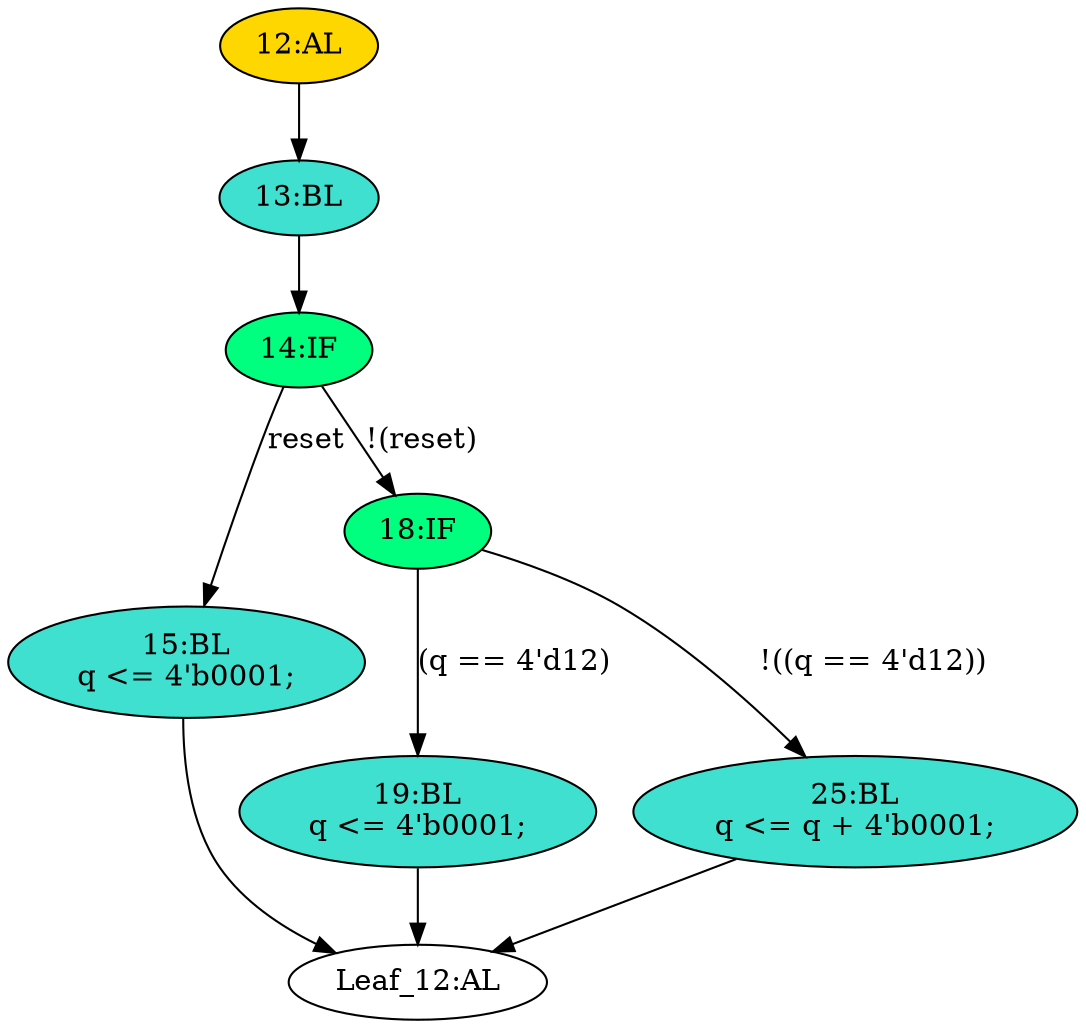 strict digraph "" {
	node [label="\N"];
	"19:BL"	[ast="<pyverilog.vparser.ast.Block object at 0x7f4575aa1690>",
		fillcolor=turquoise,
		label="19:BL
q <= 4'b0001;",
		statements="[<pyverilog.vparser.ast.NonblockingSubstitution object at 0x7f4575aa1450>]",
		style=filled,
		typ=Block];
	"Leaf_12:AL"	[def_var="['q']",
		label="Leaf_12:AL"];
	"19:BL" -> "Leaf_12:AL"	[cond="[]",
		lineno=None];
	"15:BL"	[ast="<pyverilog.vparser.ast.Block object at 0x7f4575aa1810>",
		fillcolor=turquoise,
		label="15:BL
q <= 4'b0001;",
		statements="[<pyverilog.vparser.ast.NonblockingSubstitution object at 0x7f4575aa16d0>]",
		style=filled,
		typ=Block];
	"15:BL" -> "Leaf_12:AL"	[cond="[]",
		lineno=None];
	"18:IF"	[ast="<pyverilog.vparser.ast.IfStatement object at 0x7f4575aa1850>",
		fillcolor=springgreen,
		label="18:IF",
		statements="[]",
		style=filled,
		typ=IfStatement];
	"18:IF" -> "19:BL"	[cond="['q']",
		label="(q == 4'd12)",
		lineno=18];
	"25:BL"	[ast="<pyverilog.vparser.ast.Block object at 0x7f4575aa18d0>",
		fillcolor=turquoise,
		label="25:BL
q <= q + 4'b0001;",
		statements="[<pyverilog.vparser.ast.NonblockingSubstitution object at 0x7f4575aa1910>]",
		style=filled,
		typ=Block];
	"18:IF" -> "25:BL"	[cond="['q']",
		label="!((q == 4'd12))",
		lineno=18];
	"13:BL"	[ast="<pyverilog.vparser.ast.Block object at 0x7f4575aa1c10>",
		fillcolor=turquoise,
		label="13:BL",
		statements="[]",
		style=filled,
		typ=Block];
	"14:IF"	[ast="<pyverilog.vparser.ast.IfStatement object at 0x7f4575aa1c50>",
		fillcolor=springgreen,
		label="14:IF",
		statements="[]",
		style=filled,
		typ=IfStatement];
	"13:BL" -> "14:IF"	[cond="[]",
		lineno=None];
	"14:IF" -> "15:BL"	[cond="['reset']",
		label=reset,
		lineno=14];
	"14:IF" -> "18:IF"	[cond="['reset']",
		label="!(reset)",
		lineno=14];
	"12:AL"	[ast="<pyverilog.vparser.ast.Always object at 0x7f4575aa1d10>",
		clk_sens=True,
		fillcolor=gold,
		label="12:AL",
		sens="['clk', 'reset']",
		statements="[]",
		style=filled,
		typ=Always,
		use_var="['reset', 'q']"];
	"12:AL" -> "13:BL"	[cond="[]",
		lineno=None];
	"25:BL" -> "Leaf_12:AL"	[cond="[]",
		lineno=None];
}
